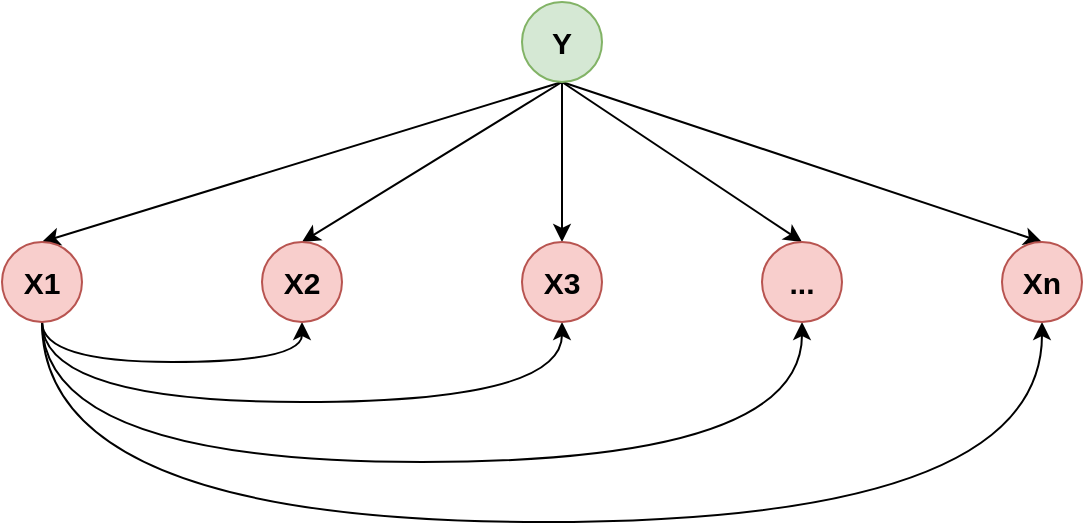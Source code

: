 <mxfile version="12.9.14" type="device"><diagram id="iNhhkC84KF8oIv-khq14" name="Page-1"><mxGraphModel dx="1422" dy="763" grid="1" gridSize="10" guides="1" tooltips="1" connect="1" arrows="1" fold="1" page="1" pageScale="1" pageWidth="827" pageHeight="1169" math="0" shadow="0"><root><mxCell id="0"/><mxCell id="1" parent="0"/><mxCell id="5O8TvY5DRP9L5428elmU-19" style="edgeStyle=none;rounded=0;orthogonalLoop=1;jettySize=auto;html=1;exitX=0.5;exitY=1;exitDx=0;exitDy=0;entryX=0.5;entryY=0;entryDx=0;entryDy=0;" parent="1" source="5O8TvY5DRP9L5428elmU-2" target="5O8TvY5DRP9L5428elmU-3" edge="1"><mxGeometry relative="1" as="geometry"/></mxCell><mxCell id="5O8TvY5DRP9L5428elmU-20" style="edgeStyle=none;rounded=0;orthogonalLoop=1;jettySize=auto;html=1;exitX=0.5;exitY=1;exitDx=0;exitDy=0;entryX=0.5;entryY=0;entryDx=0;entryDy=0;" parent="1" source="5O8TvY5DRP9L5428elmU-2" target="5O8TvY5DRP9L5428elmU-15" edge="1"><mxGeometry relative="1" as="geometry"/></mxCell><mxCell id="5O8TvY5DRP9L5428elmU-21" style="edgeStyle=none;rounded=0;orthogonalLoop=1;jettySize=auto;html=1;exitX=0.5;exitY=1;exitDx=0;exitDy=0;" parent="1" source="5O8TvY5DRP9L5428elmU-2" target="5O8TvY5DRP9L5428elmU-16" edge="1"><mxGeometry relative="1" as="geometry"/></mxCell><mxCell id="5O8TvY5DRP9L5428elmU-22" style="edgeStyle=none;rounded=0;orthogonalLoop=1;jettySize=auto;html=1;exitX=0.5;exitY=1;exitDx=0;exitDy=0;entryX=0.5;entryY=0;entryDx=0;entryDy=0;" parent="1" source="5O8TvY5DRP9L5428elmU-2" target="5O8TvY5DRP9L5428elmU-17" edge="1"><mxGeometry relative="1" as="geometry"/></mxCell><mxCell id="5O8TvY5DRP9L5428elmU-23" style="edgeStyle=none;rounded=0;orthogonalLoop=1;jettySize=auto;html=1;exitX=0.5;exitY=1;exitDx=0;exitDy=0;entryX=0.5;entryY=0;entryDx=0;entryDy=0;" parent="1" source="5O8TvY5DRP9L5428elmU-2" target="5O8TvY5DRP9L5428elmU-18" edge="1"><mxGeometry relative="1" as="geometry"/></mxCell><mxCell id="5O8TvY5DRP9L5428elmU-2" value="&lt;span style=&quot;font-size: 15px&quot;&gt;&lt;b&gt;Y&lt;/b&gt;&lt;/span&gt;" style="ellipse;whiteSpace=wrap;html=1;aspect=fixed;fillColor=#d5e8d4;strokeColor=#82b366;" parent="1" vertex="1"><mxGeometry x="330" y="90" width="40" height="40" as="geometry"/></mxCell><mxCell id="3APgRL1ghpyCluQDjP5t-1" style="edgeStyle=orthogonalEdgeStyle;curved=1;rounded=0;orthogonalLoop=1;jettySize=auto;html=1;exitX=0.5;exitY=1;exitDx=0;exitDy=0;entryX=0.5;entryY=1;entryDx=0;entryDy=0;" edge="1" parent="1" source="5O8TvY5DRP9L5428elmU-3" target="5O8TvY5DRP9L5428elmU-15"><mxGeometry relative="1" as="geometry"/></mxCell><mxCell id="3APgRL1ghpyCluQDjP5t-2" style="edgeStyle=orthogonalEdgeStyle;curved=1;rounded=0;orthogonalLoop=1;jettySize=auto;html=1;exitX=0.5;exitY=1;exitDx=0;exitDy=0;entryX=0.5;entryY=1;entryDx=0;entryDy=0;" edge="1" parent="1" source="5O8TvY5DRP9L5428elmU-3" target="5O8TvY5DRP9L5428elmU-16"><mxGeometry relative="1" as="geometry"><Array as="points"><mxPoint x="90" y="290"/><mxPoint x="350" y="290"/></Array></mxGeometry></mxCell><mxCell id="3APgRL1ghpyCluQDjP5t-3" style="edgeStyle=orthogonalEdgeStyle;curved=1;rounded=0;orthogonalLoop=1;jettySize=auto;html=1;exitX=0.5;exitY=1;exitDx=0;exitDy=0;entryX=0.5;entryY=1;entryDx=0;entryDy=0;" edge="1" parent="1" source="5O8TvY5DRP9L5428elmU-3" target="5O8TvY5DRP9L5428elmU-17"><mxGeometry relative="1" as="geometry"><Array as="points"><mxPoint x="90" y="320"/><mxPoint x="470" y="320"/></Array></mxGeometry></mxCell><mxCell id="3APgRL1ghpyCluQDjP5t-4" style="edgeStyle=orthogonalEdgeStyle;curved=1;rounded=0;orthogonalLoop=1;jettySize=auto;html=1;exitX=0.5;exitY=1;exitDx=0;exitDy=0;entryX=0.5;entryY=1;entryDx=0;entryDy=0;" edge="1" parent="1" source="5O8TvY5DRP9L5428elmU-3" target="5O8TvY5DRP9L5428elmU-18"><mxGeometry relative="1" as="geometry"><Array as="points"><mxPoint x="90" y="350"/><mxPoint x="590" y="350"/></Array></mxGeometry></mxCell><mxCell id="5O8TvY5DRP9L5428elmU-3" value="&lt;span style=&quot;font-size: 15px&quot;&gt;&lt;b&gt;X1&lt;/b&gt;&lt;/span&gt;" style="ellipse;whiteSpace=wrap;html=1;aspect=fixed;fillColor=#f8cecc;strokeColor=#b85450;" parent="1" vertex="1"><mxGeometry x="70" y="210" width="40" height="40" as="geometry"/></mxCell><mxCell id="5O8TvY5DRP9L5428elmU-15" value="&lt;span style=&quot;font-size: 15px&quot;&gt;&lt;b&gt;X2&lt;/b&gt;&lt;/span&gt;" style="ellipse;whiteSpace=wrap;html=1;aspect=fixed;fillColor=#f8cecc;strokeColor=#b85450;" parent="1" vertex="1"><mxGeometry x="200" y="210" width="40" height="40" as="geometry"/></mxCell><mxCell id="5O8TvY5DRP9L5428elmU-16" value="&lt;span style=&quot;font-size: 15px&quot;&gt;&lt;b&gt;X3&lt;/b&gt;&lt;/span&gt;" style="ellipse;whiteSpace=wrap;html=1;aspect=fixed;fillColor=#f8cecc;strokeColor=#b85450;" parent="1" vertex="1"><mxGeometry x="330" y="210" width="40" height="40" as="geometry"/></mxCell><mxCell id="5O8TvY5DRP9L5428elmU-17" value="&lt;span style=&quot;font-size: 15px&quot;&gt;&lt;b&gt;...&lt;/b&gt;&lt;/span&gt;" style="ellipse;whiteSpace=wrap;html=1;aspect=fixed;fillColor=#f8cecc;strokeColor=#b85450;" parent="1" vertex="1"><mxGeometry x="450" y="210" width="40" height="40" as="geometry"/></mxCell><mxCell id="5O8TvY5DRP9L5428elmU-18" value="&lt;span style=&quot;font-size: 15px&quot;&gt;&lt;b&gt;Xn&lt;/b&gt;&lt;/span&gt;" style="ellipse;whiteSpace=wrap;html=1;aspect=fixed;fillColor=#f8cecc;strokeColor=#b85450;" parent="1" vertex="1"><mxGeometry x="570" y="210" width="40" height="40" as="geometry"/></mxCell></root></mxGraphModel></diagram></mxfile>
